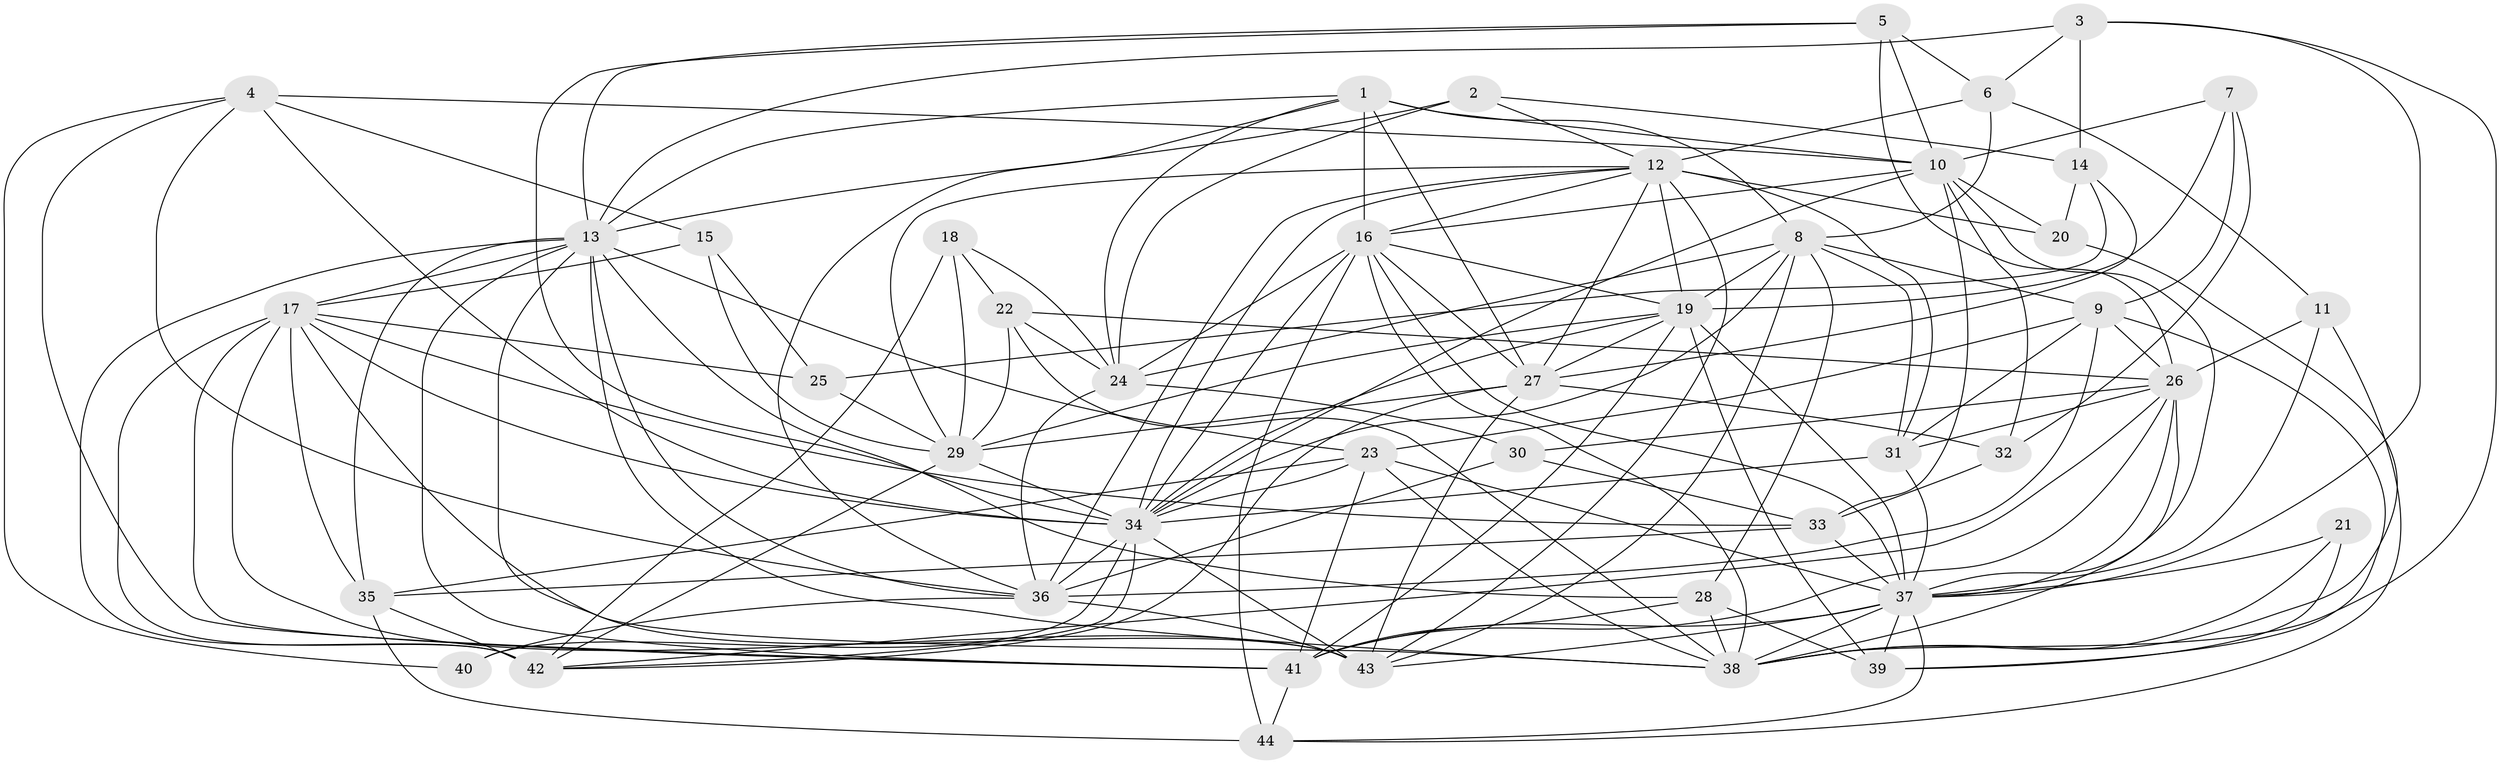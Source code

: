 // original degree distribution, {2: 0.16551724137931034, 4: 0.2, 3: 0.3103448275862069, 7: 0.034482758620689655, 6: 0.14482758620689656, 5: 0.11724137931034483, 8: 0.020689655172413793, 11: 0.006896551724137931}
// Generated by graph-tools (version 1.1) at 2025/37/03/04/25 23:37:11]
// undirected, 44 vertices, 156 edges
graph export_dot {
  node [color=gray90,style=filled];
  1;
  2;
  3;
  4;
  5;
  6;
  7;
  8;
  9;
  10;
  11;
  12;
  13;
  14;
  15;
  16;
  17;
  18;
  19;
  20;
  21;
  22;
  23;
  24;
  25;
  26;
  27;
  28;
  29;
  30;
  31;
  32;
  33;
  34;
  35;
  36;
  37;
  38;
  39;
  40;
  41;
  42;
  43;
  44;
  1 -- 8 [weight=2.0];
  1 -- 10 [weight=1.0];
  1 -- 13 [weight=1.0];
  1 -- 16 [weight=1.0];
  1 -- 24 [weight=1.0];
  1 -- 27 [weight=1.0];
  1 -- 36 [weight=1.0];
  2 -- 12 [weight=1.0];
  2 -- 13 [weight=1.0];
  2 -- 14 [weight=1.0];
  2 -- 24 [weight=1.0];
  3 -- 6 [weight=1.0];
  3 -- 13 [weight=1.0];
  3 -- 14 [weight=1.0];
  3 -- 37 [weight=1.0];
  3 -- 38 [weight=1.0];
  4 -- 10 [weight=1.0];
  4 -- 15 [weight=1.0];
  4 -- 34 [weight=1.0];
  4 -- 36 [weight=1.0];
  4 -- 40 [weight=1.0];
  4 -- 41 [weight=1.0];
  5 -- 6 [weight=1.0];
  5 -- 10 [weight=1.0];
  5 -- 13 [weight=1.0];
  5 -- 26 [weight=1.0];
  5 -- 34 [weight=1.0];
  6 -- 8 [weight=1.0];
  6 -- 11 [weight=1.0];
  6 -- 12 [weight=2.0];
  7 -- 9 [weight=2.0];
  7 -- 10 [weight=1.0];
  7 -- 19 [weight=1.0];
  7 -- 32 [weight=1.0];
  8 -- 9 [weight=1.0];
  8 -- 19 [weight=1.0];
  8 -- 24 [weight=1.0];
  8 -- 28 [weight=2.0];
  8 -- 31 [weight=1.0];
  8 -- 34 [weight=1.0];
  8 -- 43 [weight=1.0];
  9 -- 23 [weight=2.0];
  9 -- 26 [weight=2.0];
  9 -- 31 [weight=1.0];
  9 -- 36 [weight=1.0];
  9 -- 39 [weight=1.0];
  10 -- 16 [weight=1.0];
  10 -- 20 [weight=1.0];
  10 -- 32 [weight=1.0];
  10 -- 33 [weight=1.0];
  10 -- 34 [weight=1.0];
  10 -- 37 [weight=1.0];
  11 -- 26 [weight=1.0];
  11 -- 37 [weight=1.0];
  11 -- 44 [weight=1.0];
  12 -- 16 [weight=1.0];
  12 -- 19 [weight=1.0];
  12 -- 20 [weight=1.0];
  12 -- 27 [weight=1.0];
  12 -- 29 [weight=1.0];
  12 -- 31 [weight=1.0];
  12 -- 34 [weight=1.0];
  12 -- 36 [weight=1.0];
  12 -- 43 [weight=1.0];
  13 -- 17 [weight=1.0];
  13 -- 23 [weight=1.0];
  13 -- 28 [weight=1.0];
  13 -- 35 [weight=1.0];
  13 -- 36 [weight=1.0];
  13 -- 38 [weight=2.0];
  13 -- 41 [weight=1.0];
  13 -- 42 [weight=1.0];
  13 -- 43 [weight=2.0];
  14 -- 20 [weight=1.0];
  14 -- 25 [weight=1.0];
  14 -- 27 [weight=1.0];
  15 -- 17 [weight=1.0];
  15 -- 25 [weight=1.0];
  15 -- 29 [weight=1.0];
  16 -- 19 [weight=1.0];
  16 -- 24 [weight=1.0];
  16 -- 27 [weight=1.0];
  16 -- 34 [weight=1.0];
  16 -- 37 [weight=1.0];
  16 -- 38 [weight=1.0];
  16 -- 44 [weight=2.0];
  17 -- 25 [weight=2.0];
  17 -- 33 [weight=2.0];
  17 -- 34 [weight=1.0];
  17 -- 35 [weight=1.0];
  17 -- 38 [weight=1.0];
  17 -- 41 [weight=3.0];
  17 -- 42 [weight=1.0];
  17 -- 43 [weight=2.0];
  18 -- 22 [weight=1.0];
  18 -- 24 [weight=1.0];
  18 -- 29 [weight=2.0];
  18 -- 42 [weight=1.0];
  19 -- 27 [weight=1.0];
  19 -- 29 [weight=1.0];
  19 -- 34 [weight=1.0];
  19 -- 37 [weight=2.0];
  19 -- 39 [weight=1.0];
  19 -- 41 [weight=1.0];
  20 -- 38 [weight=1.0];
  21 -- 37 [weight=1.0];
  21 -- 38 [weight=2.0];
  21 -- 39 [weight=1.0];
  22 -- 24 [weight=1.0];
  22 -- 26 [weight=3.0];
  22 -- 29 [weight=1.0];
  22 -- 38 [weight=2.0];
  23 -- 34 [weight=1.0];
  23 -- 35 [weight=1.0];
  23 -- 37 [weight=1.0];
  23 -- 38 [weight=1.0];
  23 -- 41 [weight=2.0];
  24 -- 30 [weight=1.0];
  24 -- 36 [weight=1.0];
  25 -- 29 [weight=1.0];
  26 -- 30 [weight=1.0];
  26 -- 31 [weight=1.0];
  26 -- 37 [weight=1.0];
  26 -- 38 [weight=1.0];
  26 -- 41 [weight=1.0];
  26 -- 42 [weight=1.0];
  27 -- 29 [weight=1.0];
  27 -- 32 [weight=2.0];
  27 -- 42 [weight=1.0];
  27 -- 43 [weight=1.0];
  28 -- 38 [weight=1.0];
  28 -- 39 [weight=1.0];
  28 -- 41 [weight=2.0];
  29 -- 34 [weight=1.0];
  29 -- 42 [weight=1.0];
  30 -- 33 [weight=1.0];
  30 -- 36 [weight=1.0];
  31 -- 34 [weight=2.0];
  31 -- 37 [weight=1.0];
  32 -- 33 [weight=1.0];
  33 -- 35 [weight=1.0];
  33 -- 37 [weight=1.0];
  34 -- 36 [weight=1.0];
  34 -- 40 [weight=1.0];
  34 -- 42 [weight=1.0];
  34 -- 43 [weight=2.0];
  35 -- 42 [weight=1.0];
  35 -- 44 [weight=1.0];
  36 -- 40 [weight=1.0];
  36 -- 43 [weight=2.0];
  37 -- 38 [weight=1.0];
  37 -- 39 [weight=2.0];
  37 -- 41 [weight=1.0];
  37 -- 43 [weight=2.0];
  37 -- 44 [weight=1.0];
  41 -- 44 [weight=1.0];
}
